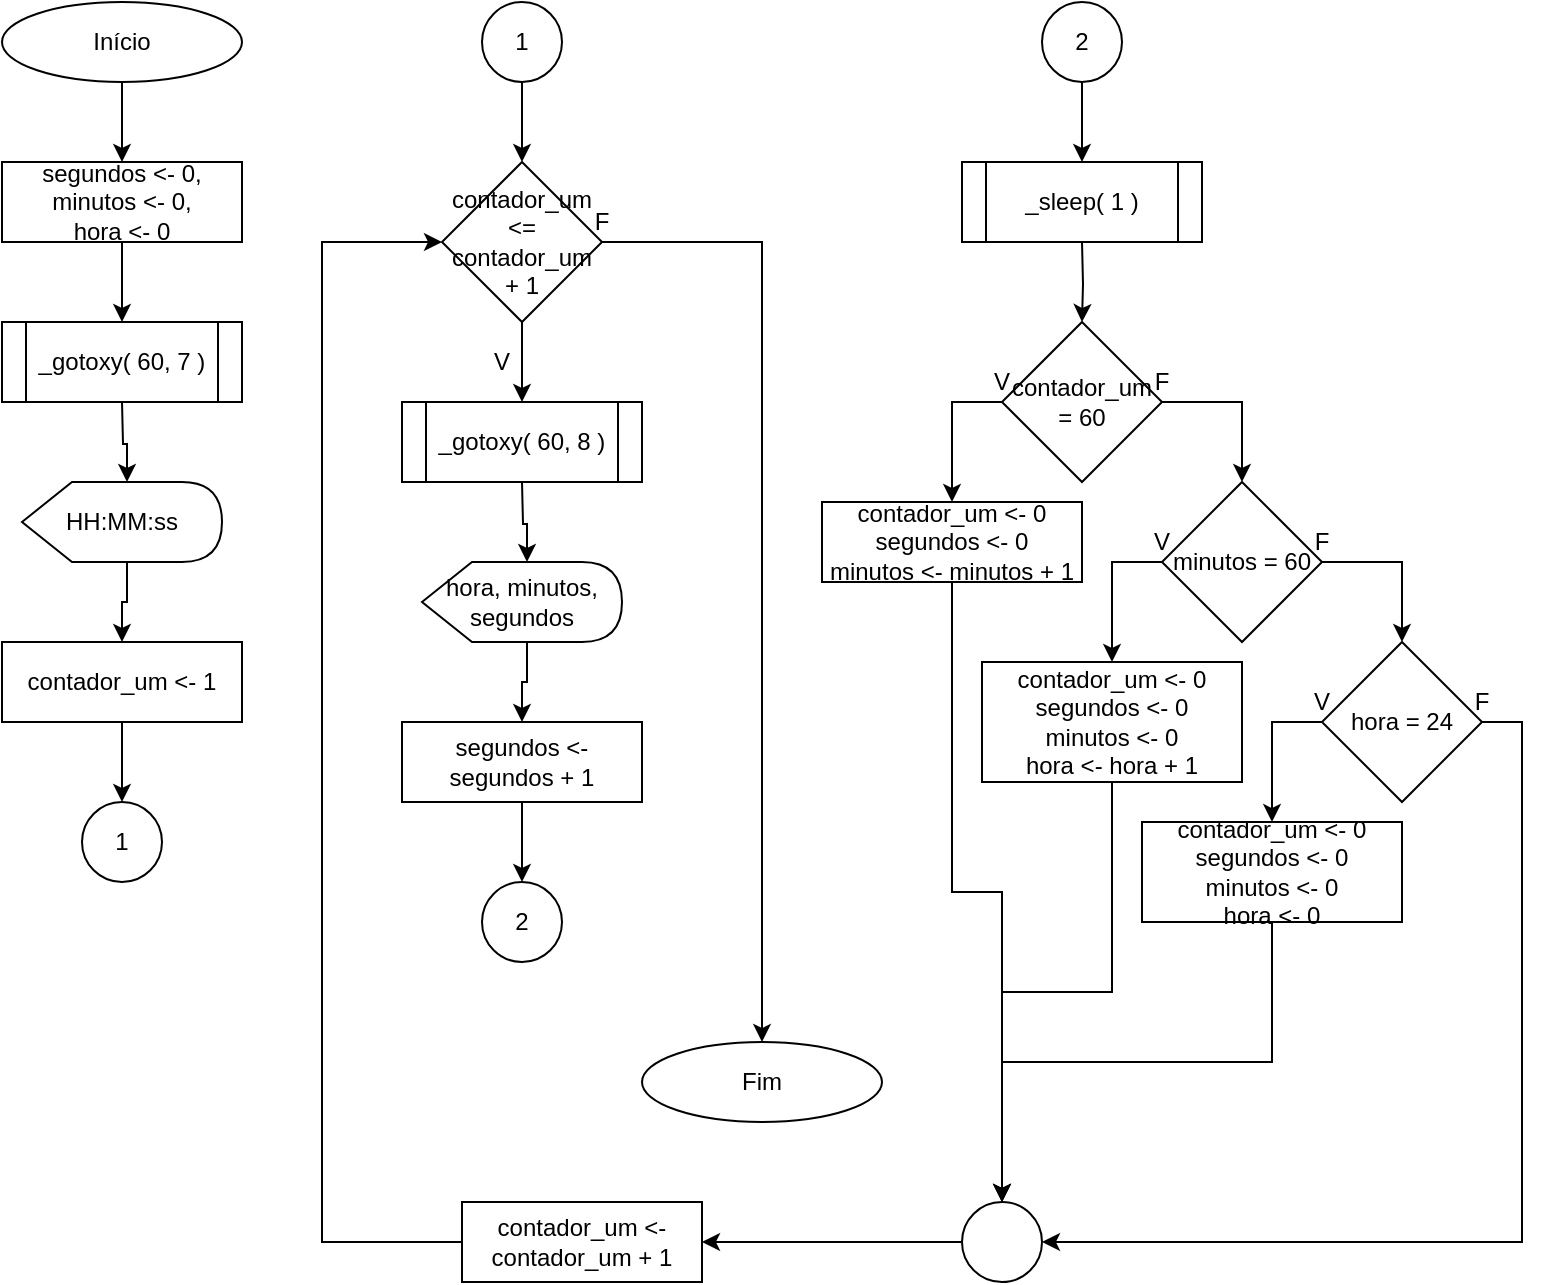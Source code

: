 <mxfile version="14.6.5" type="device"><diagram id="ocSLJDTOIjflwFGk99Ff" name="Page-1"><mxGraphModel dx="1108" dy="380" grid="1" gridSize="10" guides="1" tooltips="1" connect="1" arrows="1" fold="1" page="1" pageScale="1" pageWidth="827" pageHeight="1169" math="0" shadow="0"><root><mxCell id="0"/><mxCell id="1" parent="0"/><mxCell id="yXz9kNLWMqh0Jy0rjx_e-3" style="edgeStyle=orthogonalEdgeStyle;rounded=0;orthogonalLoop=1;jettySize=auto;html=1;exitX=0.5;exitY=1;exitDx=0;exitDy=0;entryX=0.5;entryY=0;entryDx=0;entryDy=0;" parent="1" source="yXz9kNLWMqh0Jy0rjx_e-1" target="yXz9kNLWMqh0Jy0rjx_e-2" edge="1"><mxGeometry relative="1" as="geometry"/></mxCell><mxCell id="yXz9kNLWMqh0Jy0rjx_e-1" value="Início" style="ellipse;whiteSpace=wrap;html=1;" parent="1" vertex="1"><mxGeometry x="80" y="40" width="120" height="40" as="geometry"/></mxCell><mxCell id="yXz9kNLWMqh0Jy0rjx_e-8" style="edgeStyle=orthogonalEdgeStyle;rounded=0;orthogonalLoop=1;jettySize=auto;html=1;exitX=0.5;exitY=1;exitDx=0;exitDy=0;entryX=0.5;entryY=0;entryDx=0;entryDy=0;" parent="1" source="yXz9kNLWMqh0Jy0rjx_e-2" edge="1"><mxGeometry relative="1" as="geometry"><mxPoint x="140" y="200" as="targetPoint"/></mxGeometry></mxCell><mxCell id="yXz9kNLWMqh0Jy0rjx_e-2" value="segundos &amp;lt;- 0, minutos &amp;lt;- 0, &lt;br&gt;hora &amp;lt;- 0" style="rounded=0;whiteSpace=wrap;html=1;" parent="1" vertex="1"><mxGeometry x="80" y="120" width="120" height="40" as="geometry"/></mxCell><mxCell id="yXz9kNLWMqh0Jy0rjx_e-11" style="edgeStyle=orthogonalEdgeStyle;rounded=0;orthogonalLoop=1;jettySize=auto;html=1;exitX=0;exitY=0;exitDx=52.5;exitDy=40;exitPerimeter=0;entryX=0.5;entryY=0;entryDx=0;entryDy=0;" parent="1" source="yXz9kNLWMqh0Jy0rjx_e-4" target="yXz9kNLWMqh0Jy0rjx_e-10" edge="1"><mxGeometry relative="1" as="geometry"/></mxCell><mxCell id="yXz9kNLWMqh0Jy0rjx_e-4" value="HH:MM:ss" style="shape=display;whiteSpace=wrap;html=1;" parent="1" vertex="1"><mxGeometry x="90" y="280" width="100" height="40" as="geometry"/></mxCell><mxCell id="yXz9kNLWMqh0Jy0rjx_e-9" style="edgeStyle=orthogonalEdgeStyle;rounded=0;orthogonalLoop=1;jettySize=auto;html=1;exitX=0.5;exitY=1;exitDx=0;exitDy=0;entryX=0;entryY=0;entryDx=52.5;entryDy=0;entryPerimeter=0;" parent="1" target="yXz9kNLWMqh0Jy0rjx_e-4" edge="1"><mxGeometry relative="1" as="geometry"><mxPoint x="140" y="240" as="sourcePoint"/></mxGeometry></mxCell><mxCell id="yXz9kNLWMqh0Jy0rjx_e-13" style="edgeStyle=orthogonalEdgeStyle;rounded=0;orthogonalLoop=1;jettySize=auto;html=1;exitX=0.5;exitY=1;exitDx=0;exitDy=0;entryX=0.5;entryY=0;entryDx=0;entryDy=0;" parent="1" source="yXz9kNLWMqh0Jy0rjx_e-10" target="yXz9kNLWMqh0Jy0rjx_e-12" edge="1"><mxGeometry relative="1" as="geometry"/></mxCell><mxCell id="yXz9kNLWMqh0Jy0rjx_e-10" value="contador_um &amp;lt;- 1" style="rounded=0;whiteSpace=wrap;html=1;" parent="1" vertex="1"><mxGeometry x="80" y="360" width="120" height="40" as="geometry"/></mxCell><mxCell id="yXz9kNLWMqh0Jy0rjx_e-12" value="1" style="ellipse;whiteSpace=wrap;html=1;aspect=fixed;" parent="1" vertex="1"><mxGeometry x="120" y="440" width="40" height="40" as="geometry"/></mxCell><mxCell id="yXz9kNLWMqh0Jy0rjx_e-17" style="edgeStyle=orthogonalEdgeStyle;rounded=0;orthogonalLoop=1;jettySize=auto;html=1;exitX=0.5;exitY=1;exitDx=0;exitDy=0;entryX=0.5;entryY=0;entryDx=0;entryDy=0;" parent="1" source="yXz9kNLWMqh0Jy0rjx_e-15" edge="1"><mxGeometry relative="1" as="geometry"><mxPoint x="340" y="120" as="targetPoint"/></mxGeometry></mxCell><mxCell id="yXz9kNLWMqh0Jy0rjx_e-15" value="1" style="ellipse;whiteSpace=wrap;html=1;aspect=fixed;" parent="1" vertex="1"><mxGeometry x="320" y="40" width="40" height="40" as="geometry"/></mxCell><mxCell id="yXz9kNLWMqh0Jy0rjx_e-20" style="edgeStyle=orthogonalEdgeStyle;rounded=0;orthogonalLoop=1;jettySize=auto;html=1;exitX=0.5;exitY=1;exitDx=0;exitDy=0;entryX=0.5;entryY=0;entryDx=0;entryDy=0;" parent="1" source="yXz9kNLWMqh0Jy0rjx_e-18" edge="1"><mxGeometry relative="1" as="geometry"><mxPoint x="340" y="240" as="targetPoint"/></mxGeometry></mxCell><mxCell id="yXz9kNLWMqh0Jy0rjx_e-48" style="edgeStyle=orthogonalEdgeStyle;rounded=0;orthogonalLoop=1;jettySize=auto;html=1;exitX=1;exitY=0.5;exitDx=0;exitDy=0;" parent="1" source="yXz9kNLWMqh0Jy0rjx_e-18" target="yXz9kNLWMqh0Jy0rjx_e-47" edge="1"><mxGeometry relative="1" as="geometry"/></mxCell><mxCell id="yXz9kNLWMqh0Jy0rjx_e-18" value="&lt;span&gt;contador_um &amp;lt;= contador_um + 1&lt;/span&gt;" style="rhombus;whiteSpace=wrap;html=1;" parent="1" vertex="1"><mxGeometry x="300" y="120" width="80" height="80" as="geometry"/></mxCell><mxCell id="yXz9kNLWMqh0Jy0rjx_e-23" style="edgeStyle=orthogonalEdgeStyle;rounded=0;orthogonalLoop=1;jettySize=auto;html=1;exitX=0.5;exitY=1;exitDx=0;exitDy=0;entryX=0;entryY=0;entryDx=52.5;entryDy=0;entryPerimeter=0;" parent="1" target="yXz9kNLWMqh0Jy0rjx_e-22" edge="1"><mxGeometry relative="1" as="geometry"><mxPoint x="340" y="280" as="sourcePoint"/></mxGeometry></mxCell><mxCell id="yXz9kNLWMqh0Jy0rjx_e-21" value="V" style="text;html=1;strokeColor=none;fillColor=none;align=center;verticalAlign=middle;whiteSpace=wrap;rounded=0;" parent="1" vertex="1"><mxGeometry x="310" y="210" width="40" height="20" as="geometry"/></mxCell><mxCell id="yXz9kNLWMqh0Jy0rjx_e-25" style="edgeStyle=orthogonalEdgeStyle;rounded=0;orthogonalLoop=1;jettySize=auto;html=1;exitX=0;exitY=0;exitDx=52.5;exitDy=40;exitPerimeter=0;entryX=0.5;entryY=0;entryDx=0;entryDy=0;" parent="1" source="yXz9kNLWMqh0Jy0rjx_e-22" target="yXz9kNLWMqh0Jy0rjx_e-24" edge="1"><mxGeometry relative="1" as="geometry"/></mxCell><mxCell id="yXz9kNLWMqh0Jy0rjx_e-22" value="hora, minutos, segundos" style="shape=display;whiteSpace=wrap;html=1;" parent="1" vertex="1"><mxGeometry x="290" y="320" width="100" height="40" as="geometry"/></mxCell><mxCell id="yXz9kNLWMqh0Jy0rjx_e-27" style="edgeStyle=orthogonalEdgeStyle;rounded=0;orthogonalLoop=1;jettySize=auto;html=1;exitX=0.5;exitY=1;exitDx=0;exitDy=0;entryX=0.5;entryY=0;entryDx=0;entryDy=0;" parent="1" source="yXz9kNLWMqh0Jy0rjx_e-24" target="yXz9kNLWMqh0Jy0rjx_e-26" edge="1"><mxGeometry relative="1" as="geometry"/></mxCell><mxCell id="yXz9kNLWMqh0Jy0rjx_e-24" value="segundos &amp;lt;- segundos + 1" style="rounded=0;whiteSpace=wrap;html=1;" parent="1" vertex="1"><mxGeometry x="280" y="400" width="120" height="40" as="geometry"/></mxCell><mxCell id="yXz9kNLWMqh0Jy0rjx_e-26" value="2" style="ellipse;whiteSpace=wrap;html=1;aspect=fixed;" parent="1" vertex="1"><mxGeometry x="320" y="480" width="40" height="40" as="geometry"/></mxCell><mxCell id="yXz9kNLWMqh0Jy0rjx_e-30" style="edgeStyle=orthogonalEdgeStyle;rounded=0;orthogonalLoop=1;jettySize=auto;html=1;exitX=0.5;exitY=1;exitDx=0;exitDy=0;entryX=0.5;entryY=0;entryDx=0;entryDy=0;" parent="1" source="yXz9kNLWMqh0Jy0rjx_e-28" edge="1"><mxGeometry relative="1" as="geometry"><mxPoint x="620" y="120" as="targetPoint"/></mxGeometry></mxCell><mxCell id="yXz9kNLWMqh0Jy0rjx_e-28" value="2" style="ellipse;whiteSpace=wrap;html=1;aspect=fixed;" parent="1" vertex="1"><mxGeometry x="600" y="40" width="40" height="40" as="geometry"/></mxCell><mxCell id="yXz9kNLWMqh0Jy0rjx_e-45" style="edgeStyle=orthogonalEdgeStyle;rounded=0;orthogonalLoop=1;jettySize=auto;html=1;exitX=0.5;exitY=1;exitDx=0;exitDy=0;entryX=0.5;entryY=0;entryDx=0;entryDy=0;" parent="1" target="yXz9kNLWMqh0Jy0rjx_e-31" edge="1"><mxGeometry relative="1" as="geometry"><mxPoint x="620" y="160" as="sourcePoint"/></mxGeometry></mxCell><mxCell id="yXz9kNLWMqh0Jy0rjx_e-38" style="edgeStyle=orthogonalEdgeStyle;rounded=0;orthogonalLoop=1;jettySize=auto;html=1;exitX=0;exitY=0.5;exitDx=0;exitDy=0;entryX=0.5;entryY=0;entryDx=0;entryDy=0;" parent="1" source="yXz9kNLWMqh0Jy0rjx_e-31" target="yXz9kNLWMqh0Jy0rjx_e-37" edge="1"><mxGeometry relative="1" as="geometry"/></mxCell><mxCell id="yXz9kNLWMqh0Jy0rjx_e-41" style="edgeStyle=orthogonalEdgeStyle;rounded=0;orthogonalLoop=1;jettySize=auto;html=1;exitX=1;exitY=0.5;exitDx=0;exitDy=0;entryX=0.5;entryY=0;entryDx=0;entryDy=0;" parent="1" source="yXz9kNLWMqh0Jy0rjx_e-31" target="yXz9kNLWMqh0Jy0rjx_e-32" edge="1"><mxGeometry relative="1" as="geometry"><mxPoint x="640" y="210" as="targetPoint"/></mxGeometry></mxCell><mxCell id="yXz9kNLWMqh0Jy0rjx_e-31" value="contador_um = 60" style="rhombus;whiteSpace=wrap;html=1;" parent="1" vertex="1"><mxGeometry x="580" y="200" width="80" height="80" as="geometry"/></mxCell><mxCell id="yXz9kNLWMqh0Jy0rjx_e-40" style="edgeStyle=orthogonalEdgeStyle;rounded=0;orthogonalLoop=1;jettySize=auto;html=1;exitX=0;exitY=0.5;exitDx=0;exitDy=0;entryX=0.5;entryY=0;entryDx=0;entryDy=0;" parent="1" source="yXz9kNLWMqh0Jy0rjx_e-32" target="yXz9kNLWMqh0Jy0rjx_e-39" edge="1"><mxGeometry relative="1" as="geometry"/></mxCell><mxCell id="yXz9kNLWMqh0Jy0rjx_e-42" style="edgeStyle=orthogonalEdgeStyle;rounded=0;orthogonalLoop=1;jettySize=auto;html=1;exitX=1;exitY=0.5;exitDx=0;exitDy=0;entryX=0.5;entryY=0;entryDx=0;entryDy=0;" parent="1" source="yXz9kNLWMqh0Jy0rjx_e-32" target="yXz9kNLWMqh0Jy0rjx_e-33" edge="1"><mxGeometry relative="1" as="geometry"/></mxCell><mxCell id="yXz9kNLWMqh0Jy0rjx_e-32" value="minutos = 60" style="rhombus;whiteSpace=wrap;html=1;" parent="1" vertex="1"><mxGeometry x="660" y="280" width="80" height="80" as="geometry"/></mxCell><mxCell id="yXz9kNLWMqh0Jy0rjx_e-44" style="edgeStyle=orthogonalEdgeStyle;rounded=0;orthogonalLoop=1;jettySize=auto;html=1;exitX=0;exitY=0.5;exitDx=0;exitDy=0;entryX=0.5;entryY=0;entryDx=0;entryDy=0;" parent="1" source="yXz9kNLWMqh0Jy0rjx_e-33" target="yXz9kNLWMqh0Jy0rjx_e-43" edge="1"><mxGeometry relative="1" as="geometry"/></mxCell><mxCell id="yXz9kNLWMqh0Jy0rjx_e-53" style="edgeStyle=orthogonalEdgeStyle;rounded=0;orthogonalLoop=1;jettySize=auto;html=1;exitX=1;exitY=0.5;exitDx=0;exitDy=0;entryX=1;entryY=0.5;entryDx=0;entryDy=0;" parent="1" source="yXz9kNLWMqh0Jy0rjx_e-33" target="yXz9kNLWMqh0Jy0rjx_e-46" edge="1"><mxGeometry relative="1" as="geometry"/></mxCell><mxCell id="yXz9kNLWMqh0Jy0rjx_e-33" value="hora = 24" style="rhombus;whiteSpace=wrap;html=1;" parent="1" vertex="1"><mxGeometry x="740" y="360" width="80" height="80" as="geometry"/></mxCell><mxCell id="yXz9kNLWMqh0Jy0rjx_e-34" value="V" style="text;html=1;strokeColor=none;fillColor=none;align=center;verticalAlign=middle;whiteSpace=wrap;rounded=0;" parent="1" vertex="1"><mxGeometry x="560" y="220" width="40" height="20" as="geometry"/></mxCell><mxCell id="yXz9kNLWMqh0Jy0rjx_e-35" value="V" style="text;html=1;strokeColor=none;fillColor=none;align=center;verticalAlign=middle;whiteSpace=wrap;rounded=0;" parent="1" vertex="1"><mxGeometry x="720" y="380" width="40" height="20" as="geometry"/></mxCell><mxCell id="yXz9kNLWMqh0Jy0rjx_e-36" value="V" style="text;html=1;strokeColor=none;fillColor=none;align=center;verticalAlign=middle;whiteSpace=wrap;rounded=0;" parent="1" vertex="1"><mxGeometry x="640" y="300" width="40" height="20" as="geometry"/></mxCell><mxCell id="yXz9kNLWMqh0Jy0rjx_e-56" style="edgeStyle=orthogonalEdgeStyle;rounded=0;orthogonalLoop=1;jettySize=auto;html=1;exitX=0.5;exitY=1;exitDx=0;exitDy=0;entryX=0.5;entryY=0;entryDx=0;entryDy=0;" parent="1" source="yXz9kNLWMqh0Jy0rjx_e-37" target="yXz9kNLWMqh0Jy0rjx_e-46" edge="1"><mxGeometry relative="1" as="geometry"/></mxCell><mxCell id="yXz9kNLWMqh0Jy0rjx_e-37" value="&lt;div&gt;contador_um &amp;lt;- 0&lt;/div&gt;&lt;div&gt;&lt;span&gt;&#9;&#9;&#9;&lt;/span&gt;segundos &amp;lt;- 0&lt;/div&gt;&lt;div&gt;&lt;span&gt;&#9;&#9;&lt;/span&gt;&lt;/div&gt;&lt;div&gt;&lt;span&gt;&#9;&#9;&#9;&lt;/span&gt;minutos &amp;lt;- minutos + 1&lt;/div&gt;" style="rounded=0;whiteSpace=wrap;html=1;" parent="1" vertex="1"><mxGeometry x="490" y="290" width="130" height="40" as="geometry"/></mxCell><mxCell id="yXz9kNLWMqh0Jy0rjx_e-55" style="edgeStyle=orthogonalEdgeStyle;rounded=0;orthogonalLoop=1;jettySize=auto;html=1;exitX=0.5;exitY=1;exitDx=0;exitDy=0;entryX=0.5;entryY=0;entryDx=0;entryDy=0;" parent="1" source="yXz9kNLWMqh0Jy0rjx_e-39" target="yXz9kNLWMqh0Jy0rjx_e-46" edge="1"><mxGeometry relative="1" as="geometry"><mxPoint x="580" y="520" as="targetPoint"/></mxGeometry></mxCell><mxCell id="yXz9kNLWMqh0Jy0rjx_e-39" value="&lt;div&gt;contador_um &amp;lt;- 0&lt;/div&gt;&lt;div&gt;&lt;span&gt;&#9;&#9;&#9;&#9;&lt;/span&gt;segundos &amp;lt;- 0&lt;/div&gt;&lt;div&gt;&lt;span&gt;&#9;&#9;&#9;&#9;&lt;/span&gt;minutos &amp;lt;- 0&lt;/div&gt;&lt;div&gt;&lt;span&gt;&#9;&#9;&#9;&#9;&lt;/span&gt;hora &amp;lt;- hora + 1&lt;/div&gt;" style="rounded=0;whiteSpace=wrap;html=1;" parent="1" vertex="1"><mxGeometry x="570" y="370" width="130" height="60" as="geometry"/></mxCell><mxCell id="yXz9kNLWMqh0Jy0rjx_e-54" style="edgeStyle=orthogonalEdgeStyle;rounded=0;orthogonalLoop=1;jettySize=auto;html=1;exitX=0.5;exitY=1;exitDx=0;exitDy=0;entryX=0.5;entryY=0;entryDx=0;entryDy=0;" parent="1" source="yXz9kNLWMqh0Jy0rjx_e-43" target="yXz9kNLWMqh0Jy0rjx_e-46" edge="1"><mxGeometry relative="1" as="geometry"/></mxCell><mxCell id="yXz9kNLWMqh0Jy0rjx_e-43" value="&lt;div&gt;contador_um &amp;lt;- 0&lt;/div&gt;&lt;div&gt;&lt;span&gt;&#9;&#9;&#9;&#9;&#9;&lt;/span&gt;segundos &amp;lt;- 0&lt;/div&gt;&lt;div&gt;&lt;span&gt;&#9;&#9;&#9;&#9;&#9;&lt;/span&gt;minutos &amp;lt;- 0&lt;/div&gt;&lt;div&gt;&lt;span&gt;&#9;&#9;&#9;&#9;&#9;&lt;/span&gt;hora &amp;lt;- 0&lt;/div&gt;" style="rounded=0;whiteSpace=wrap;html=1;" parent="1" vertex="1"><mxGeometry x="650" y="450" width="130" height="50" as="geometry"/></mxCell><mxCell id="yXz9kNLWMqh0Jy0rjx_e-57" style="edgeStyle=orthogonalEdgeStyle;rounded=0;orthogonalLoop=1;jettySize=auto;html=1;exitX=0;exitY=0.5;exitDx=0;exitDy=0;entryX=0;entryY=0.5;entryDx=0;entryDy=0;startArrow=none;" parent="1" source="4bDWok-T6JduxyAHHEho-1" target="yXz9kNLWMqh0Jy0rjx_e-18" edge="1"><mxGeometry relative="1" as="geometry"><Array as="points"><mxPoint x="240" y="160"/></Array></mxGeometry></mxCell><mxCell id="4bDWok-T6JduxyAHHEho-3" style="edgeStyle=orthogonalEdgeStyle;rounded=0;orthogonalLoop=1;jettySize=auto;html=1;exitX=0;exitY=0.5;exitDx=0;exitDy=0;entryX=1;entryY=0.5;entryDx=0;entryDy=0;" parent="1" source="yXz9kNLWMqh0Jy0rjx_e-46" target="4bDWok-T6JduxyAHHEho-1" edge="1"><mxGeometry relative="1" as="geometry"/></mxCell><mxCell id="yXz9kNLWMqh0Jy0rjx_e-46" value="" style="ellipse;whiteSpace=wrap;html=1;aspect=fixed;" parent="1" vertex="1"><mxGeometry x="560" y="640" width="40" height="40" as="geometry"/></mxCell><mxCell id="yXz9kNLWMqh0Jy0rjx_e-47" value="Fim" style="ellipse;whiteSpace=wrap;html=1;" parent="1" vertex="1"><mxGeometry x="400" y="560" width="120" height="40" as="geometry"/></mxCell><mxCell id="yXz9kNLWMqh0Jy0rjx_e-49" value="F" style="text;html=1;strokeColor=none;fillColor=none;align=center;verticalAlign=middle;whiteSpace=wrap;rounded=0;" parent="1" vertex="1"><mxGeometry x="360" y="140" width="40" height="20" as="geometry"/></mxCell><mxCell id="yXz9kNLWMqh0Jy0rjx_e-50" value="F" style="text;html=1;strokeColor=none;fillColor=none;align=center;verticalAlign=middle;whiteSpace=wrap;rounded=0;" parent="1" vertex="1"><mxGeometry x="640" y="220" width="40" height="20" as="geometry"/></mxCell><mxCell id="yXz9kNLWMqh0Jy0rjx_e-51" value="F" style="text;html=1;strokeColor=none;fillColor=none;align=center;verticalAlign=middle;whiteSpace=wrap;rounded=0;" parent="1" vertex="1"><mxGeometry x="720" y="300" width="40" height="20" as="geometry"/></mxCell><mxCell id="yXz9kNLWMqh0Jy0rjx_e-52" value="F" style="text;html=1;strokeColor=none;fillColor=none;align=center;verticalAlign=middle;whiteSpace=wrap;rounded=0;" parent="1" vertex="1"><mxGeometry x="800" y="380" width="40" height="20" as="geometry"/></mxCell><mxCell id="4bDWok-T6JduxyAHHEho-1" value="contador_um &amp;lt;- contador_um + 1" style="rounded=0;whiteSpace=wrap;html=1;" parent="1" vertex="1"><mxGeometry x="310" y="640" width="120" height="40" as="geometry"/></mxCell><mxCell id="4bDWok-T6JduxyAHHEho-2" value="" style="edgeStyle=orthogonalEdgeStyle;rounded=0;orthogonalLoop=1;jettySize=auto;html=1;entryX=0;entryY=0.5;entryDx=0;entryDy=0;endArrow=none;" parent="1" target="4bDWok-T6JduxyAHHEho-1" edge="1"><mxGeometry relative="1" as="geometry"><Array as="points"><mxPoint x="240" y="660"/></Array><mxPoint x="310" y="660" as="sourcePoint"/><mxPoint x="300" y="160" as="targetPoint"/></mxGeometry></mxCell><mxCell id="gh4ABq-Bv_UK7LcocRrj-1" value="&lt;span&gt;_gotoxy( 60, 7 )&lt;/span&gt;" style="shape=process;whiteSpace=wrap;html=1;backgroundOutline=1;" parent="1" vertex="1"><mxGeometry x="80" y="200" width="120" height="40" as="geometry"/></mxCell><mxCell id="gh4ABq-Bv_UK7LcocRrj-2" value="&lt;span&gt;_gotoxy( 60, 8 )&lt;/span&gt;" style="shape=process;whiteSpace=wrap;html=1;backgroundOutline=1;" parent="1" vertex="1"><mxGeometry x="280" y="240" width="120" height="40" as="geometry"/></mxCell><mxCell id="gh4ABq-Bv_UK7LcocRrj-3" value="_sleep( 1 )" style="shape=process;whiteSpace=wrap;html=1;backgroundOutline=1;" parent="1" vertex="1"><mxGeometry x="560" y="120" width="120" height="40" as="geometry"/></mxCell></root></mxGraphModel></diagram></mxfile>